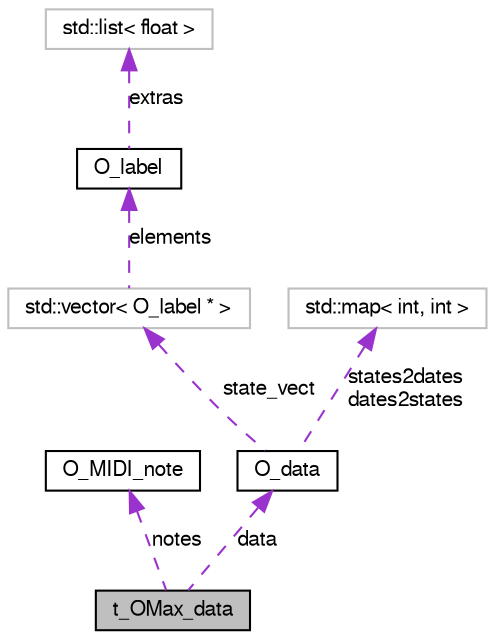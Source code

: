 digraph G
{
  bgcolor="transparent";
  edge [fontname="FreeSans",fontsize="10",labelfontname="FreeSans",labelfontsize="10"];
  node [fontname="FreeSans",fontsize="10",shape=record];
  Node1 [label="t_OMax_data",height=0.2,width=0.4,color="black", fillcolor="grey75", style="filled" fontcolor="black"];
  Node2 -> Node1 [dir=back,color="darkorchid3",fontsize="10",style="dashed",label="notes",fontname="FreeSans"];
  Node2 [label="O_MIDI_note",height=0.2,width=0.4,color="black",URL="$class_o___m_i_d_i__note.html",tooltip="MIDI note for polyphonic MIDI."];
  Node3 -> Node1 [dir=back,color="darkorchid3",fontsize="10",style="dashed",label="data",fontname="FreeSans"];
  Node3 [label="O_data",height=0.2,width=0.4,color="black",URL="$class_o__data.html",tooltip="Data sequence class."];
  Node4 -> Node3 [dir=back,color="darkorchid3",fontsize="10",style="dashed",label="state_vect",fontname="FreeSans"];
  Node4 [label="std::vector\< O_label * \>",height=0.2,width=0.4,color="grey75"];
  Node5 -> Node4 [dir=back,color="darkorchid3",fontsize="10",style="dashed",label="elements",fontname="FreeSans"];
  Node5 [label="O_label",height=0.2,width=0.4,color="black",URL="$class_o__label.html",tooltip="Generic state of a data sequence."];
  Node6 -> Node5 [dir=back,color="darkorchid3",fontsize="10",style="dashed",label="extras",fontname="FreeSans"];
  Node6 [label="std::list\< float \>",height=0.2,width=0.4,color="grey75"];
  Node7 -> Node3 [dir=back,color="darkorchid3",fontsize="10",style="dashed",label="states2dates\ndates2states",fontname="FreeSans"];
  Node7 [label="std::map\< int, int \>",height=0.2,width=0.4,color="grey75"];
}
